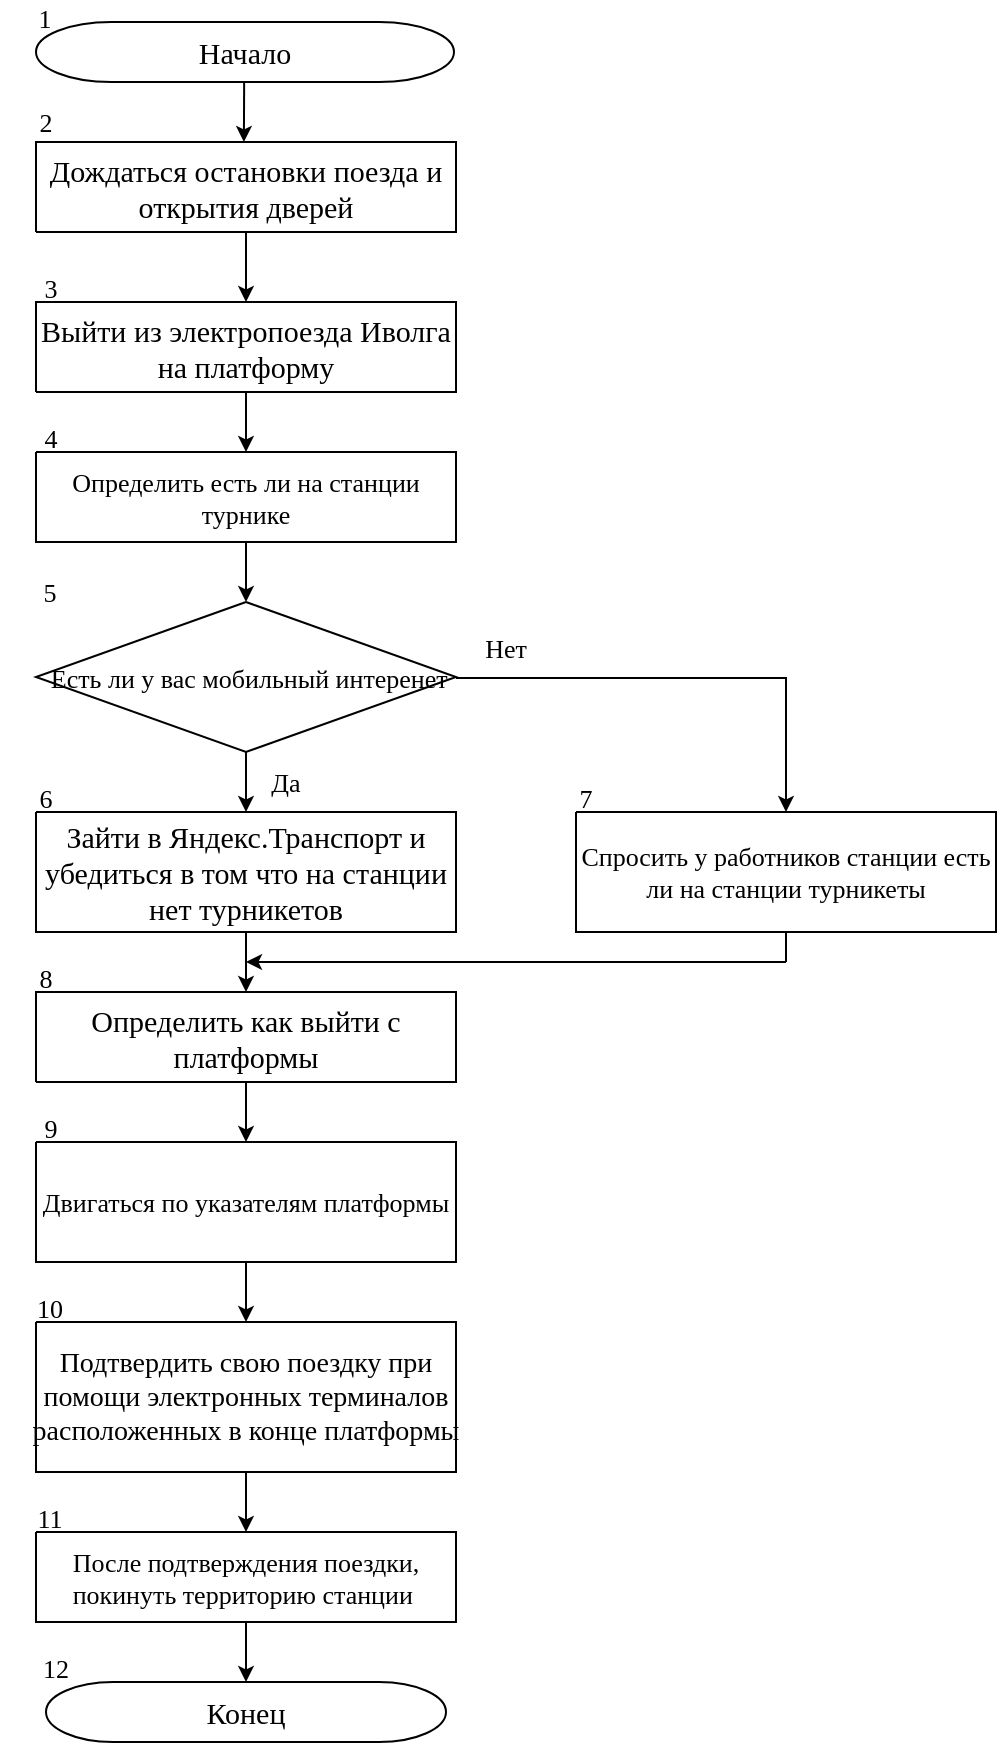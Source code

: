 <mxfile version="24.9.0">
  <diagram name="Страница-1" id="Страница-1">
    <mxGraphModel dx="-56" dy="-1249" grid="1" gridSize="10" guides="1" tooltips="1" connect="1" arrows="1" fold="1" page="1" pageScale="1" pageWidth="1442" pageHeight="2040" math="0" shadow="0">
      <root>
        <mxCell id="0" />
        <mxCell id="1" parent="0" />
        <mxCell id="3" value="Background" parent="0" />
        <mxCell id="8" value="&lt;font style=&quot;font-size:15px;font-family:Times New Roman;color:#000000;direction:ltr;letter-spacing:0px;line-height:120.0%;opacity:1&quot;&gt;Дождаться остановки поезда и открытия дверей&#xa;&lt;/font&gt;" style="verticalAlign=middle;align=center;vsdxID=1;fillColor=#FFFFFF;gradientColor=none;shape=stencil(fc5LDoAgDEXRrZBuAJyX7sXEKo0IBvG3eyM60IEOe5LmXZxcPbKacoo9r9JkZ0GC4yQZCNuYuEtxDg3hWGdHOMSF1WbBgNotVMaAJvQSCp7nD7/wk+5nfe214v0Vd9qzR5dyOgA=);strokeColor=#000000;spacingTop=-3;spacingBottom=-3;spacingLeft=-3;spacingRight=-3;labelBackgroundColor=none;rounded=0;html=1;whiteSpace=wrap;" parent="3" vertex="1">
          <mxGeometry x="1922" y="2230" width="210" height="45" as="geometry" />
        </mxCell>
        <mxCell id="9" value="&lt;font style=&quot;font-size:15px;font-family:Times New Roman;color:#000000;direction:ltr;letter-spacing:0px;line-height:120.0%;opacity:1&quot;&gt;Выйти из электропоезда Иволга на платформу&#xa;&lt;/font&gt;" style="verticalAlign=middle;align=center;vsdxID=2;fillColor=#FFFFFF;gradientColor=none;shape=stencil(fc5LDoAgDEXRrZBuAJyX7sXEKo0IBvG3eyM60IEOe5LmXZxcPbKacoo9r9JkZ0GC4yQZCNuYuEtxDg3hWGdHOMSF1WbBgNotVMaAJvQSCp7nD7/wk+5nfe214v0Vd9qzR5dyOgA=);strokeColor=#000000;spacingTop=-3;spacingBottom=-3;spacingLeft=-3;spacingRight=-3;labelBackgroundColor=none;rounded=0;html=1;whiteSpace=wrap;" parent="3" vertex="1">
          <mxGeometry x="1922" y="2310" width="210" height="45" as="geometry" />
        </mxCell>
        <mxCell id="10" value="&lt;font style=&quot;font-size:15px;font-family:Times New Roman;color:#000000;direction:ltr;letter-spacing:0px;line-height:120.0%;opacity:1&quot;&gt;Определить как выйти с платформы&#xa;&lt;/font&gt;" style="verticalAlign=middle;align=center;vsdxID=3;fillColor=#FFFFFF;gradientColor=none;shape=stencil(fc5LDoAgDEXRrZBuAJyX7sXEKo0IBvG3eyM60IEOe5LmXZxcPbKacoo9r9JkZ0GC4yQZCNuYuEtxDg3hWGdHOMSF1WbBgNotVMaAJvQSCp7nD7/wk+5nfe214v0Vd9qzR5dyOgA=);strokeColor=#000000;spacingTop=-3;spacingBottom=-3;spacingLeft=-3;spacingRight=-3;labelBackgroundColor=none;rounded=0;html=1;whiteSpace=wrap;" parent="3" vertex="1">
          <mxGeometry x="1922" y="2655" width="210" height="45" as="geometry" />
        </mxCell>
        <mxCell id="38" style="vsdxID=22;edgeStyle=none;startArrow=none;endArrow=classic;startSize=5;endSize=5;strokeColor=#000000;spacingTop=0;spacingBottom=0;spacingLeft=0;spacingRight=0;verticalAlign=middle;html=1;labelBackgroundColor=#ffffff;rounded=0;exitX=0.5;exitY=1;exitDx=0;exitDy=0;exitPerimeter=0;entryX=0.5;entryY=0;entryDx=0;entryDy=0;entryPerimeter=0" parent="3" source="9" target="15" edge="1">
          <mxGeometry relative="1" as="geometry">
            <mxPoint x="2027" y="2355" as="sourcePoint" />
            <mxPoint x="2027" y="2385" as="targetPoint" />
            <Array capacity="4" as="points" />
            <mxPoint y="116" as="offset" />
          </mxGeometry>
        </mxCell>
        <mxCell id="39" style="vsdxID=23;edgeStyle=none;startArrow=none;endArrow=classic;startSize=5;endSize=5;strokeColor=#000000;spacingTop=0;spacingBottom=0;spacingLeft=0;spacingRight=0;verticalAlign=middle;html=1;labelBackgroundColor=#ffffff;rounded=0;exitX=0.5;exitY=1;exitDx=0;exitDy=0;exitPerimeter=0;entryX=0.5;entryY=0;entryDx=0;entryDy=0;entryPerimeter=0" parent="3" source="8" target="9" edge="1">
          <mxGeometry relative="1" as="geometry">
            <mxPoint x="2027" y="2280" as="sourcePoint" />
            <mxPoint x="2027" y="2310" as="targetPoint" />
            <Array capacity="4" as="points" />
            <mxPoint y="116" as="offset" />
          </mxGeometry>
        </mxCell>
        <mxCell id="41" style="vsdxID=25;edgeStyle=none;startArrow=none;endArrow=classic;startSize=5;endSize=5;strokeColor=#000000;spacingTop=0;spacingBottom=0;spacingLeft=0;spacingRight=0;verticalAlign=middle;html=1;labelBackgroundColor=#ffffff;rounded=0;exitX=0.5;exitY=1;exitDx=0;exitDy=0;exitPerimeter=0;entryX=0.5;entryY=0;entryDx=0;entryDy=0;entryPerimeter=0" parent="3" source="10" target="17" edge="1">
          <mxGeometry relative="1" as="geometry">
            <mxPoint x="2027" y="2700" as="sourcePoint" />
            <mxPoint x="2027" y="2730" as="targetPoint" />
            <Array capacity="4" as="points" />
            <mxPoint y="116" as="offset" />
          </mxGeometry>
        </mxCell>
        <mxCell id="4" value="Блок-схема" parent="0" />
        <mxCell id="11" value="&lt;font style=&quot;font-size:15px;font-family:Times New Roman;color:#000000;direction:ltr;letter-spacing:0px;line-height:120.0%;opacity:1&quot;&gt;Конец&#xa;&lt;/font&gt;" style="verticalAlign=middle;align=center;vsdxID=4;fillColor=#FFFFFF;gradientColor=none;shape=stencil(bZFrDoMgEISvYjgACtRXgtzFVCykVhrUVm9fcMEY03+TITv77cAn1b5lMs3WPOVXd7NqkB6VtHpGgvfGyoc1y9gJ/m5nJfjLfGSyNogUuELJ5kSWoVTwQY+7XzFMz/59sX6ANKim+OZHCLwlKw1ic6IscUGcx6LnRH4JgAcnKMWshoAY6mQG4wGAeePEdfBeQkucU0gNSAEo7mDg/MEJMJGcHlnxrv0YWMuOPlKosdfDAJ1771xzun+I+AE=);strokeColor=#000000;spacingTop=-3;spacingBottom=-3;spacingLeft=-3;spacingRight=-3;labelBackgroundColor=none;rounded=0;html=1;whiteSpace=wrap;" parent="4" vertex="1">
          <mxGeometry x="1927" y="3000" width="200" height="30" as="geometry" />
        </mxCell>
        <mxCell id="12" value="&lt;font style=&quot;font-size:15px;font-family:Times New Roman;color:#000000;direction:ltr;letter-spacing:0px;line-height:120.0%;opacity:1&quot;&gt;Начало&#xa;&lt;/font&gt;" style="verticalAlign=middle;align=center;vsdxID=5;fillColor=#FFFFFF;gradientColor=none;shape=stencil(bVFBDoMgEPwK4QEK2ComyF9MxUJqpUFt9fdFFhpjemKYZWdnBzHp9qXQNDv7UB/TzbrBZtTKmRlL0Vun7s4uYyfFq521FE/7VmhtMOUYbf4gBOdSDGYMLGdH9ra4/TFtcE2z+uJLFGpoZRFsHlRVVlLPFYnz4HoSgIIHjGVFDQJJ1EMC7WF8sV8PnqLTkyDPSAmK0U40k/QLYP5YiUaSa/bTSjuFRTg0xyRyCK83wwBJ79wx3Dx8g/wC);strokeColor=#000000;spacingTop=-3;spacingBottom=-3;spacingLeft=-3;spacingRight=-3;labelBackgroundColor=none;rounded=0;html=1;whiteSpace=wrap;" parent="4" vertex="1">
          <mxGeometry x="1922" y="2170" width="209" height="30" as="geometry" />
        </mxCell>
        <mxCell id="5" value="Background" parent="0" />
        <mxCell id="13" value="&lt;font style=&quot;font-size:13px;font-family:Times New Roman;color:#000000;direction:ltr;letter-spacing:0px;line-height:120.0%;opacity:1&quot;&gt; Есть ли у вас мобильный интеренет&lt;/font&gt;" style="verticalAlign=middle;align=center;vsdxID=6;fillColor=#FFFFFF;gradientColor=none;shape=stencil(fc49DsMgDIbhqyBfADpkM74LUpxilQAi9Ce3j4AM6ZL18Sf5xc27zGqrJb34K3P1FiR6LlKBcEmFnyW940yYXfWEa/qw+lmYDKjdggFNGCR2e5iB05+ey3a86M2ymx7vFglhtDW75ugeTgc=);strokeColor=#000000;spacingTop=-3;spacingBottom=-3;spacingLeft=-3;spacingRight=-3;labelBackgroundColor=none;rounded=0;html=1;whiteSpace=wrap;" parent="5" vertex="1">
          <mxGeometry x="1922" y="2460" width="210" height="75" as="geometry" />
        </mxCell>
        <mxCell id="14" value="&lt;font style=&quot;font-size:13px;font-family:Times New Roman;color:#000000;direction:ltr;letter-spacing:0px;line-height:120.0%;opacity:1&quot;&gt;Спросить у работников станции есть ли на станции турникеты&lt;/font&gt;" style="verticalAlign=middle;align=center;vsdxID=7;fillColor=#FFFFFF;gradientColor=none;shape=stencil(fc49DoAgDIbhqxAugO6ldzGhSiMCQfy7vQEWJpY2eZbvhdMukcSZU9jpYZOtluwtJc4SYQ2JthQubxDiki3CEW4Sr5aTFF+5CsGxrzRPAyy/4wFWUm1tZedaWrG+RtVu/AE=);strokeColor=#000000;spacingTop=-3;spacingBottom=-3;spacingLeft=-3;spacingRight=-3;labelBackgroundColor=none;rounded=0;html=1;whiteSpace=wrap;" parent="5" vertex="1">
          <mxGeometry x="2192" y="2565" width="210" height="60" as="geometry" />
        </mxCell>
        <mxCell id="15" value="&lt;font style=&quot;font-size:13px;font-family:Times New Roman;color:#000000;direction:ltr;letter-spacing:0px;line-height:120.0%;opacity:1&quot;&gt;Определить есть ли на станции турнике&lt;/font&gt;" style="verticalAlign=middle;align=center;vsdxID=8;fillColor=#FFFFFF;gradientColor=none;shape=stencil(fc49DoAgDIbhqxAugO6ldzGhSiMCQfy7vQEWJpY2eZbvhdMukcSZU9jpYZOtluwtJc4SYQ2JthQubxDiki3CEW4Sr5aTFF+5CsGxrzRPAyy/4wFWUm1tZedaWrG+RtVu/AE=);strokeColor=#000000;spacingTop=-3;spacingBottom=-3;spacingLeft=-3;spacingRight=-3;labelBackgroundColor=none;rounded=0;html=1;whiteSpace=wrap;" parent="5" vertex="1">
          <mxGeometry x="1922" y="2385" width="210" height="45" as="geometry" />
        </mxCell>
        <mxCell id="16" value="&lt;font style=&quot;font-size:15px;font-family:times new roman;color:#000000;direction:ltr;letter-spacing:0px;line-height:120.0%;opacity:1&quot;&gt;Зайти в Яндекс.Транспорт и убедиться в том что на станции нет турникетов&lt;/font&gt;" style="verticalAlign=middle;align=center;vsdxID=9;fillColor=#ffffff;gradientColor=none;shape=stencil(fc49DoAgDIbhqxAugO6ldzGhSiMCQfy7vQEWJpY2eZbvhdMukcSZU9jpYZOtluwtJc4SYQ2JthQubxDiki3CEW4Sr5aTFF+5CsGxrzRPAyy/4wFWUm1tZedaWrG+RtVu/AE=);strokeColor=#000000;spacingTop=-3;spacingBottom=-3;spacingLeft=-3;spacingRight=-3;labelBackgroundColor=none;rounded=0;html=1;whiteSpace=wrap;" parent="5" vertex="1">
          <mxGeometry x="1922" y="2565" width="210" height="60" as="geometry" />
        </mxCell>
        <mxCell id="17" value="&lt;font style=&quot;font-size:13px;font-family:Times New Roman;color:#000000;direction:ltr;letter-spacing:0px;line-height:120.0%;opacity:1&quot;&gt;Двигаться по указателям платформы&lt;/font&gt;" style="verticalAlign=middle;align=center;vsdxID=10;fillColor=#ffffff;gradientColor=none;shape=stencil(fc49DoAgDIbhqxAugO6ldzGhSiMCQfy7vQEWJpY2eZbvhdMukcSZU9jpYZOtluwtJc4SYQ2JthQubxDiki3CEW4Sr5aTFF+5CsGxrzRPAyy/4wFWUm1tZedaWrG+RtVu/AE=);strokeColor=#000000;spacingTop=-3;spacingBottom=-3;spacingLeft=-3;spacingRight=-3;labelBackgroundColor=none;rounded=0;html=1;whiteSpace=wrap;" parent="5" vertex="1">
          <mxGeometry x="1922" y="2730" width="210" height="60" as="geometry" />
        </mxCell>
        <mxCell id="20" value="&lt;font style=&quot;font-family: &amp;quot;times new roman&amp;quot;; color: rgb(0, 0, 0); direction: ltr; letter-spacing: 0px; line-height: 120%; opacity: 1; font-size: 14px;&quot;&gt;Подтвердить свою поездку при помощи электронных терминалов расположенных в конце платформы&lt;/font&gt;" style="verticalAlign=middle;align=center;vsdxID=13;fillColor=#ffffff;gradientColor=none;shape=stencil(fc49DoAgDIbhqxAugO6ldzGhSiMCQfy7vQEWJpY2eZbvhdMukcSZU9jpYZOtluwtJc4SYQ2JthQubxDiki3CEW4Sr5aTFF+5CsGxrzRPAyy/4wFWUm1tZedaWrG+RtVu/AE=);strokeColor=#000000;spacingTop=-3;spacingBottom=-3;spacingLeft=-3;spacingRight=-3;labelBackgroundColor=none;rounded=0;html=1;whiteSpace=wrap;" parent="5" vertex="1">
          <mxGeometry x="1922" y="2820" width="210" height="75" as="geometry" />
        </mxCell>
        <mxCell id="21" value="&lt;font style=&quot;font-size:13px;font-family:times new roman;color:#000000;direction:ltr;letter-spacing:0px;line-height:120.0%;opacity:1&quot;&gt;После подтверждения поездки, покинуть территорию станции &lt;/font&gt;" style="verticalAlign=middle;align=center;vsdxID=14;fillColor=#ffffff;gradientColor=none;shape=stencil(fc49DoAgDIbhqxAugO6ldzGhSiMCQfy7vQEWJpY2eZbvhdMukcSZU9jpYZOtluwtJc4SYQ2JthQubxDiki3CEW4Sr5aTFF+5CsGxrzRPAyy/4wFWUm1tZedaWrG+RtVu/AE=);strokeColor=#000000;spacingTop=-3;spacingBottom=-3;spacingLeft=-3;spacingRight=-3;labelBackgroundColor=none;rounded=0;html=1;whiteSpace=wrap;" parent="5" vertex="1">
          <mxGeometry x="1922" y="2925" width="210" height="45" as="geometry" />
        </mxCell>
        <mxCell id="22" value="&lt;font style=&quot;font-size:13px;font-family:Times New Roman;color:#000000;direction:ltr;letter-spacing:0px;line-height:120.0%;opacity:1&quot;&gt;1&lt;/font&gt;" style="verticalAlign=middle;align=center;vsdxID=15;fillColor=none;gradientColor=none;shape=stencil(fc49DoAgDIbhqxAugO6ldzGhSiMCQfy7vQEWJpY2eZbvhdMukcSZU9jpYZOtluwtJc4SYQ2JthQubxDiki3CEW4Sr5aTFF+5CsGxrzRPAyy/4wFWUm1tZedaWrG+RtVu/AE=);strokeColor=none;spacingTop=-3;spacingBottom=-3;spacingLeft=-3;spacingRight=-3;labelBackgroundColor=none;rounded=0;html=1;whiteSpace=wrap;" parent="5" vertex="1">
          <mxGeometry x="1904" y="2160" width="45" height="15" as="geometry" />
        </mxCell>
        <mxCell id="23" value="&lt;font style=&quot;font-size:13px;font-family:Times New Roman;color:#000000;direction:ltr;letter-spacing:0px;line-height:120.0%;opacity:1&quot;&gt;2&lt;/font&gt;" style="verticalAlign=middle;align=center;vsdxID=16;fillColor=none;gradientColor=none;shape=stencil(fc49DoAgDIbhqxAugO6ldzGhSiMCQfy7vQEWJpY2eZbvhdMukcSZU9jpYZOtluwtJc4SYQ2JthQubxDiki3CEW4Sr5aTFF+5CsGxrzRPAyy/4wFWUm1tZedaWrG+RtVu/AE=);strokeColor=none;spacingTop=-3;spacingBottom=-3;spacingLeft=-3;spacingRight=-3;labelBackgroundColor=none;rounded=0;html=1;whiteSpace=wrap;" parent="5" vertex="1">
          <mxGeometry x="1907" y="2210" width="40" height="20" as="geometry" />
        </mxCell>
        <mxCell id="24" value="&lt;font style=&quot;font-size:13px;font-family:Times New Roman;color:#000000;direction:ltr;letter-spacing:0px;line-height:120.0%;opacity:1&quot;&gt;3&lt;/font&gt;" style="verticalAlign=middle;align=center;vsdxID=17;fillColor=none;gradientColor=none;shape=stencil(fc49DoAgDIbhqxAugO6ldzGhSiMCQfy7vQEWJpY2eZbvhdMukcSZU9jpYZOtluwtJc4SYQ2JthQubxDiki3CEW4Sr5aTFF+5CsGxrzRPAyy/4wFWUm1tZedaWrG+RtVu/AE=);strokeColor=none;spacingTop=-3;spacingBottom=-3;spacingLeft=-3;spacingRight=-3;labelBackgroundColor=none;rounded=0;html=1;whiteSpace=wrap;" parent="5" vertex="1">
          <mxGeometry x="1907" y="2295" width="45" height="15" as="geometry" />
        </mxCell>
        <mxCell id="25" value="&lt;font style=&quot;font-size:13px;font-family:Times New Roman;color:#000000;direction:ltr;letter-spacing:0px;line-height:120.0%;opacity:1&quot;&gt;4&lt;/font&gt;" style="verticalAlign=middle;align=center;vsdxID=18;fillColor=none;gradientColor=none;shape=stencil(fc49DoAgDIbhqxAugO6ldzGhSiMCQfy7vQEWJpY2eZbvhdMukcSZU9jpYZOtluwtJc4SYQ2JthQubxDiki3CEW4Sr5aTFF+5CsGxrzRPAyy/4wFWUm1tZedaWrG+RtVu/AE=);strokeColor=none;spacingTop=-3;spacingBottom=-3;spacingLeft=-3;spacingRight=-3;labelBackgroundColor=none;rounded=0;html=1;whiteSpace=wrap;" parent="5" vertex="1">
          <mxGeometry x="1907" y="2370" width="45" height="15" as="geometry" />
        </mxCell>
        <mxCell id="26" value="&lt;font style=&quot;font-size:13px;font-family:Times New Roman;color:#000000;direction:ltr;letter-spacing:0px;line-height:120.0%;opacity:1&quot;&gt;5&lt;/font&gt;" style="verticalAlign=middle;align=center;vsdxID=19;fillColor=none;gradientColor=none;shape=stencil(fc49DoAgDIbhqxAugO6ldzGhSiMCQfy7vQEWJpY2eZbvhdMukcSZU9jpYZOtluwtJc4SYQ2JthQubxDiki3CEW4Sr5aTFF+5CsGxrzRPAyy/4wFWUm1tZedaWrG+RtVu/AE=);strokeColor=none;spacingTop=-3;spacingBottom=-3;spacingLeft=-3;spacingRight=-3;labelBackgroundColor=none;rounded=0;html=1;whiteSpace=wrap;" parent="5" vertex="1">
          <mxGeometry x="1909" y="2445" width="40" height="20" as="geometry" />
        </mxCell>
        <mxCell id="36" style="vsdxID=20;edgeStyle=none;startArrow=none;endArrow=classic;startSize=5;endSize=5;strokeColor=#000000;spacingTop=0;spacingBottom=0;spacingLeft=0;spacingRight=0;verticalAlign=middle;html=1;labelBackgroundColor=#ffffff;rounded=0;exitX=0.5;exitY=1;exitDx=0;exitDy=0;exitPerimeter=0;entryX=0.5;entryY=0;entryDx=0;entryDy=0;entryPerimeter=0" parent="5" source="13" target="16" edge="1">
          <mxGeometry relative="1" as="geometry">
            <mxPoint x="2027" y="2535" as="sourcePoint" />
            <mxPoint x="2027" y="2565" as="targetPoint" />
            <Array capacity="4" as="points" />
            <mxPoint y="116" as="offset" />
          </mxGeometry>
        </mxCell>
        <mxCell id="37" style="vsdxID=21;edgeStyle=none;startArrow=none;endArrow=classic;startSize=5;endSize=5;strokeColor=#000000;spacingTop=0;spacingBottom=0;spacingLeft=0;spacingRight=0;verticalAlign=middle;html=1;labelBackgroundColor=#ffffff;rounded=0;exitX=0.5;exitY=1;exitDx=0;exitDy=0;exitPerimeter=0;entryX=0.5;entryY=0;entryDx=0;entryDy=0;entryPerimeter=0" parent="5" source="15" target="13" edge="1">
          <mxGeometry relative="1" as="geometry">
            <mxPoint x="2027" y="2430" as="sourcePoint" />
            <mxPoint x="2027" y="2460" as="targetPoint" />
            <Array capacity="4" as="points" />
            <mxPoint y="116" as="offset" />
          </mxGeometry>
        </mxCell>
        <mxCell id="40" style="vsdxID=24;edgeStyle=none;startArrow=none;endArrow=classic;startSize=5;endSize=5;strokeColor=#000000;spacingTop=0;spacingBottom=0;spacingLeft=0;spacingRight=0;verticalAlign=middle;html=1;labelBackgroundColor=#ffffff;rounded=0;exitX=0.5;exitY=1;exitDx=0;exitDy=0;exitPerimeter=0;entryX=0.5;entryY=0;entryDx=0;entryDy=0;entryPerimeter=0" parent="5" source="16" target="10" edge="1">
          <mxGeometry relative="1" as="geometry">
            <mxPoint x="2027" y="2625" as="sourcePoint" />
            <mxPoint x="2027" y="2655" as="targetPoint" />
            <Array capacity="4" as="points" />
            <mxPoint y="116" as="offset" />
          </mxGeometry>
        </mxCell>
        <mxCell id="42" style="vsdxID=26;edgeStyle=none;startArrow=none;endArrow=classic;startSize=5;endSize=5;strokeColor=#000000;spacingTop=0;spacingBottom=0;spacingLeft=0;spacingRight=0;verticalAlign=middle;html=1;labelBackgroundColor=#ffffff;rounded=0;exitX=0.5;exitY=1;exitDx=0;exitDy=0;exitPerimeter=0;entryX=0.5;entryY=0;entryDx=0;entryDy=0;entryPerimeter=0" parent="5" source="17" target="20" edge="1">
          <mxGeometry relative="1" as="geometry">
            <mxPoint x="2027" y="2790" as="sourcePoint" />
            <mxPoint x="2027" y="2820" as="targetPoint" />
            <Array capacity="4" as="points" />
            <mxPoint y="116" as="offset" />
          </mxGeometry>
        </mxCell>
        <mxCell id="43" style="vsdxID=27;edgeStyle=none;startArrow=none;endArrow=classic;startSize=5;endSize=5;strokeColor=#000000;spacingTop=0;spacingBottom=0;spacingLeft=0;spacingRight=0;verticalAlign=middle;html=1;labelBackgroundColor=#ffffff;rounded=0;exitX=0.5;exitY=1;exitDx=0;exitDy=0;exitPerimeter=0;entryX=0.5;entryY=0;entryDx=0;entryDy=0;entryPerimeter=0" parent="5" source="20" target="21" edge="1">
          <mxGeometry relative="1" as="geometry">
            <mxPoint x="2027" y="2895" as="sourcePoint" />
            <mxPoint x="2027" y="2925" as="targetPoint" />
            <Array capacity="4" as="points" />
            <mxPoint y="116" as="offset" />
          </mxGeometry>
        </mxCell>
        <mxCell id="44" style="vsdxID=28;edgeStyle=none;startArrow=none;endArrow=classic;startSize=5;endSize=5;strokeColor=#000000;spacingTop=0;spacingBottom=0;spacingLeft=0;spacingRight=0;verticalAlign=middle;html=1;labelBackgroundColor=#ffffff;rounded=0;exitX=0.5;exitY=1;exitDx=0;exitDy=0;exitPerimeter=0;entryX=0.5;entryY=0;entryDx=0;entryDy=0;entryPerimeter=0" parent="5" source="21" target="11" edge="1">
          <mxGeometry relative="1" as="geometry">
            <mxPoint x="2027" y="2970" as="sourcePoint" />
            <mxPoint x="2027" y="3000" as="targetPoint" />
            <Array capacity="4" as="points" />
            <mxPoint y="116" as="offset" />
          </mxGeometry>
        </mxCell>
        <mxCell id="2" value="Background" parent="0" />
        <mxCell id="27" value="&lt;font style=&quot;font-size:13px;font-family:Times New Roman;color:#000000;direction:ltr;letter-spacing:0px;line-height:120.0%;opacity:1&quot;&gt;6&lt;/font&gt;" style="verticalAlign=middle;align=center;vsdxID=30;fillColor=none;gradientColor=none;shape=stencil(fc49DoAgDIbhqxAugO6ldzGhSiMCQfy7vQEWJpY2eZbvhdMukcSZU9jpYZOtluwtJc4SYQ2JthQubxDiki3CEW4Sr5aTFF+5CsGxrzRPAyy/4wFWUm1tZedaWrG+RtVu/AE=);strokeColor=none;spacingTop=-3;spacingBottom=-3;spacingLeft=-3;spacingRight=-3;labelBackgroundColor=none;rounded=0;html=1;whiteSpace=wrap;" parent="2" vertex="1">
          <mxGeometry x="1907" y="2550" width="40" height="15" as="geometry" />
        </mxCell>
        <mxCell id="28" value="&lt;font style=&quot;font-size:13px;font-family:Times New Roman;color:#000000;direction:ltr;letter-spacing:0px;line-height:120.0%;opacity:1&quot;&gt;7&lt;/font&gt;" style="verticalAlign=middle;align=center;vsdxID=31;fillColor=none;gradientColor=none;shape=stencil(fc49DoAgDIbhqxAugO6ldzGhSiMCQfy7vQEWJpY2eZbvhdMukcSZU9jpYZOtluwtJc4SYQ2JthQubxDiki3CEW4Sr5aTFF+5CsGxrzRPAyy/4wFWUm1tZedaWrG+RtVu/AE=);strokeColor=none;spacingTop=-3;spacingBottom=-3;spacingLeft=-3;spacingRight=-3;labelBackgroundColor=none;rounded=0;html=1;whiteSpace=wrap;" parent="2" vertex="1">
          <mxGeometry x="2177" y="2550" width="40" height="15" as="geometry" />
        </mxCell>
        <mxCell id="29" value="&lt;font style=&quot;font-size:13px;font-family:Times New Roman;color:#000000;direction:ltr;letter-spacing:0px;line-height:120.0%;opacity:1&quot;&gt;8&lt;/font&gt;" style="verticalAlign=middle;align=center;vsdxID=32;fillColor=none;gradientColor=none;shape=stencil(fc49DoAgDIbhqxAugO6ldzGhSiMCQfy7vQEWJpY2eZbvhdMukcSZU9jpYZOtluwtJc4SYQ2JthQubxDiki3CEW4Sr5aTFF+5CsGxrzRPAyy/4wFWUm1tZedaWrG+RtVu/AE=);strokeColor=none;spacingTop=-3;spacingBottom=-3;spacingLeft=-3;spacingRight=-3;labelBackgroundColor=none;rounded=0;html=1;whiteSpace=wrap;" parent="2" vertex="1">
          <mxGeometry x="1907" y="2640" width="40" height="15" as="geometry" />
        </mxCell>
        <mxCell id="30" value="&lt;font style=&quot;font-size:13px;font-family:Times New Roman;color:#000000;direction:ltr;letter-spacing:0px;line-height:120.0%;opacity:1&quot;&gt;9&lt;/font&gt;" style="verticalAlign=middle;align=center;vsdxID=33;fillColor=none;gradientColor=none;shape=stencil(fc49DoAgDIbhqxAugO6ldzGhSiMCQfy7vQEWJpY2eZbvhdMukcSZU9jpYZOtluwtJc4SYQ2JthQubxDiki3CEW4Sr5aTFF+5CsGxrzRPAyy/4wFWUm1tZedaWrG+RtVu/AE=);strokeColor=none;spacingTop=-3;spacingBottom=-3;spacingLeft=-3;spacingRight=-3;labelBackgroundColor=none;rounded=0;html=1;whiteSpace=wrap;" parent="2" vertex="1">
          <mxGeometry x="1907" y="2715" width="45" height="15" as="geometry" />
        </mxCell>
        <mxCell id="31" value="&lt;font style=&quot;font-size:13px;font-family:Times New Roman;color:#000000;direction:ltr;letter-spacing:0px;line-height:120.0%;opacity:1&quot;&gt;10&lt;/font&gt;" style="verticalAlign=middle;align=center;vsdxID=34;fillColor=none;gradientColor=none;shape=stencil(fc49DoAgDIbhqxAugO6ldzGhSiMCQfy7vQEWJpY2eZbvhdMukcSZU9jpYZOtluwtJc4SYQ2JthQubxDiki3CEW4Sr5aTFF+5CsGxrzRPAyy/4wFWUm1tZedaWrG+RtVu/AE=);strokeColor=none;spacingTop=-3;spacingBottom=-3;spacingLeft=-3;spacingRight=-3;labelBackgroundColor=none;rounded=0;html=1;whiteSpace=wrap;" parent="2" vertex="1">
          <mxGeometry x="1909" y="2805" width="40" height="15" as="geometry" />
        </mxCell>
        <mxCell id="32" value="&lt;font style=&quot;font-size:13px;font-family:Times New Roman;color:#000000;direction:ltr;letter-spacing:0px;line-height:120.0%;opacity:1&quot;&gt;11&lt;/font&gt;" style="verticalAlign=middle;align=center;vsdxID=35;fillColor=none;gradientColor=none;shape=stencil(fc49DoAgDIbhqxAugO6ldzGhSiMCQfy7vQEWJpY2eZbvhdMukcSZU9jpYZOtluwtJc4SYQ2JthQubxDiki3CEW4Sr5aTFF+5CsGxrzRPAyy/4wFWUm1tZedaWrG+RtVu/AE=);strokeColor=none;spacingTop=-3;spacingBottom=-3;spacingLeft=-3;spacingRight=-3;labelBackgroundColor=none;rounded=0;html=1;whiteSpace=wrap;" parent="2" vertex="1">
          <mxGeometry x="1909" y="2910" width="40" height="15" as="geometry" />
        </mxCell>
        <mxCell id="33" value="&lt;font style=&quot;font-size:13px;font-family:Times New Roman;color:#000000;direction:ltr;letter-spacing:0px;line-height:120.0%;opacity:1&quot;&gt;12&lt;/font&gt;" style="verticalAlign=middle;align=center;vsdxID=36;fillColor=none;gradientColor=none;shape=stencil(fc49DoAgDIbhqxAugO6ldzGhSiMCQfy7vQEWJpY2eZbvhdMukcSZU9jpYZOtluwtJc4SYQ2JthQubxDiki3CEW4Sr5aTFF+5CsGxrzRPAyy/4wFWUm1tZedaWrG+RtVu/AE=);strokeColor=none;spacingTop=-3;spacingBottom=-3;spacingLeft=-3;spacingRight=-3;labelBackgroundColor=none;rounded=0;html=1;whiteSpace=wrap;" parent="2" vertex="1">
          <mxGeometry x="1912" y="2985" width="40" height="15" as="geometry" />
        </mxCell>
        <mxCell id="34" value="&lt;font style=&quot;font-size:13px;font-family:Times New Roman;color:#000000;direction:ltr;letter-spacing:0px;line-height:120.0%;opacity:1&quot;&gt;Да&lt;/font&gt;" style="verticalAlign=middle;align=center;vsdxID=37;fillColor=none;gradientColor=none;shape=stencil(fc49DoAgDIbhqxAugO6ldzGhSiMCQfy7vQEWJpY2eZbvhdMukcSZU9jpYZOtluwtJc4SYQ2JthQubxDiki3CEW4Sr5aTFF+5CsGxrzRPAyy/4wFWUm1tZedaWrG+RtVu/AE=);strokeColor=none;spacingTop=-3;spacingBottom=-3;spacingLeft=-3;spacingRight=-3;labelBackgroundColor=none;rounded=0;html=1;whiteSpace=wrap;" parent="2" vertex="1">
          <mxGeometry x="2027" y="2535" width="40" height="30" as="geometry" />
        </mxCell>
        <mxCell id="35" value="&lt;font style=&quot;font-size:13px;font-family:Times New Roman;color:#000000;direction:ltr;letter-spacing:0px;line-height:120.0%;opacity:1&quot;&gt;Нет&lt;/font&gt;" style="verticalAlign=middle;align=center;vsdxID=38;fillColor=none;gradientColor=none;shape=stencil(fc49DoAgDIbhqxAugO6ldzGhSiMCQfy7vQEWJpY2eZbvhdMukcSZU9jpYZOtluwtJc4SYQ2JthQubxDiki3CEW4Sr5aTFF+5CsGxrzRPAyy/4wFWUm1tZedaWrG+RtVu/AE=);strokeColor=none;spacingTop=-3;spacingBottom=-3;spacingLeft=-3;spacingRight=-3;labelBackgroundColor=none;rounded=0;html=1;whiteSpace=wrap;" parent="2" vertex="1">
          <mxGeometry x="2137" y="2475" width="40" height="15" as="geometry" />
        </mxCell>
        <mxCell id="48" style="vsdxID=40;edgeStyle=none;startArrow=none;endArrow=none;startSize=5;endSize=5;strokeColor=#000000;spacingTop=0;spacingBottom=0;spacingLeft=0;spacingRight=0;verticalAlign=middle;html=1;labelBackgroundColor=#ffffff;rounded=1;" parent="2" edge="1">
          <mxGeometry relative="1" as="geometry">
            <mxPoint x="2297" y="2640" as="sourcePoint" />
            <mxPoint x="2297" y="2625" as="targetPoint" />
            <Array capacity="4" as="points" />
            <mxPoint y="109" as="offset" />
          </mxGeometry>
        </mxCell>
        <mxCell id="45" style="vsdxID=39;edgeStyle=none;startArrow=none;endArrow=classic;startSize=5;endSize=5;strokeColor=#000000;spacingTop=0;spacingBottom=0;spacingLeft=0;spacingRight=0;verticalAlign=middle;html=1;labelBackgroundColor=#ffffff;rounded=0;exitX=1;exitY=0.507;exitDx=0;exitDy=0;exitPerimeter=0;entryX=0.5;entryY=0;entryDx=0;entryDy=0;entryPerimeter=0" parent="2" source="13" target="14" edge="1">
          <mxGeometry relative="1" as="geometry">
            <mxPoint x="2132" y="2498" as="sourcePoint" />
            <mxPoint x="2297" y="2565" as="targetPoint" />
            <Array capacity="4" as="points">
              <mxPoint x="2297" y="2498" />
            </Array>
            <mxPoint x="-116" y="168" as="offset" />
          </mxGeometry>
        </mxCell>
        <mxCell id="46" style="vsdxID=41;edgeStyle=none;startArrow=none;endArrow=classic;startSize=5;endSize=5;strokeColor=#000000;spacingTop=0;spacingBottom=0;spacingLeft=0;spacingRight=0;verticalAlign=middle;html=1;labelBackgroundColor=#ffffff;rounded=1;exitX=0.498;exitY=1;exitDx=0;exitDy=0;exitPerimeter=0;entryX=0.495;entryY=0;entryDx=0;entryDy=0;entryPerimeter=0" parent="2" source="12" target="8" edge="1">
          <mxGeometry relative="1" as="geometry">
            <mxPoint x="2026" y="2205" as="sourcePoint" />
            <mxPoint x="2026" y="2235" as="targetPoint" />
            <Array capacity="4" as="points" />
            <mxPoint x="-1" y="116" as="offset" />
          </mxGeometry>
        </mxCell>
        <mxCell id="47" style="vsdxID=29;edgeStyle=none;startArrow=none;endArrow=classic;startSize=5;endSize=5;strokeColor=#000000;spacingTop=0;spacingBottom=0;spacingLeft=0;spacingRight=0;verticalAlign=middle;html=1;labelBackgroundColor=#ffffff;rounded=0;" parent="2" edge="1">
          <mxGeometry relative="1" as="geometry">
            <mxPoint x="2297" y="2640" as="sourcePoint" />
            <mxPoint x="2027" y="2640" as="targetPoint" />
            <Array capacity="4" as="points" />
            <mxPoint x="135" y="102" as="offset" />
          </mxGeometry>
        </mxCell>
        <mxCell id="6" value="Соединительная линия" parent="0" />
        <mxCell id="7" value="Background" parent="0" />
      </root>
    </mxGraphModel>
  </diagram>
</mxfile>
